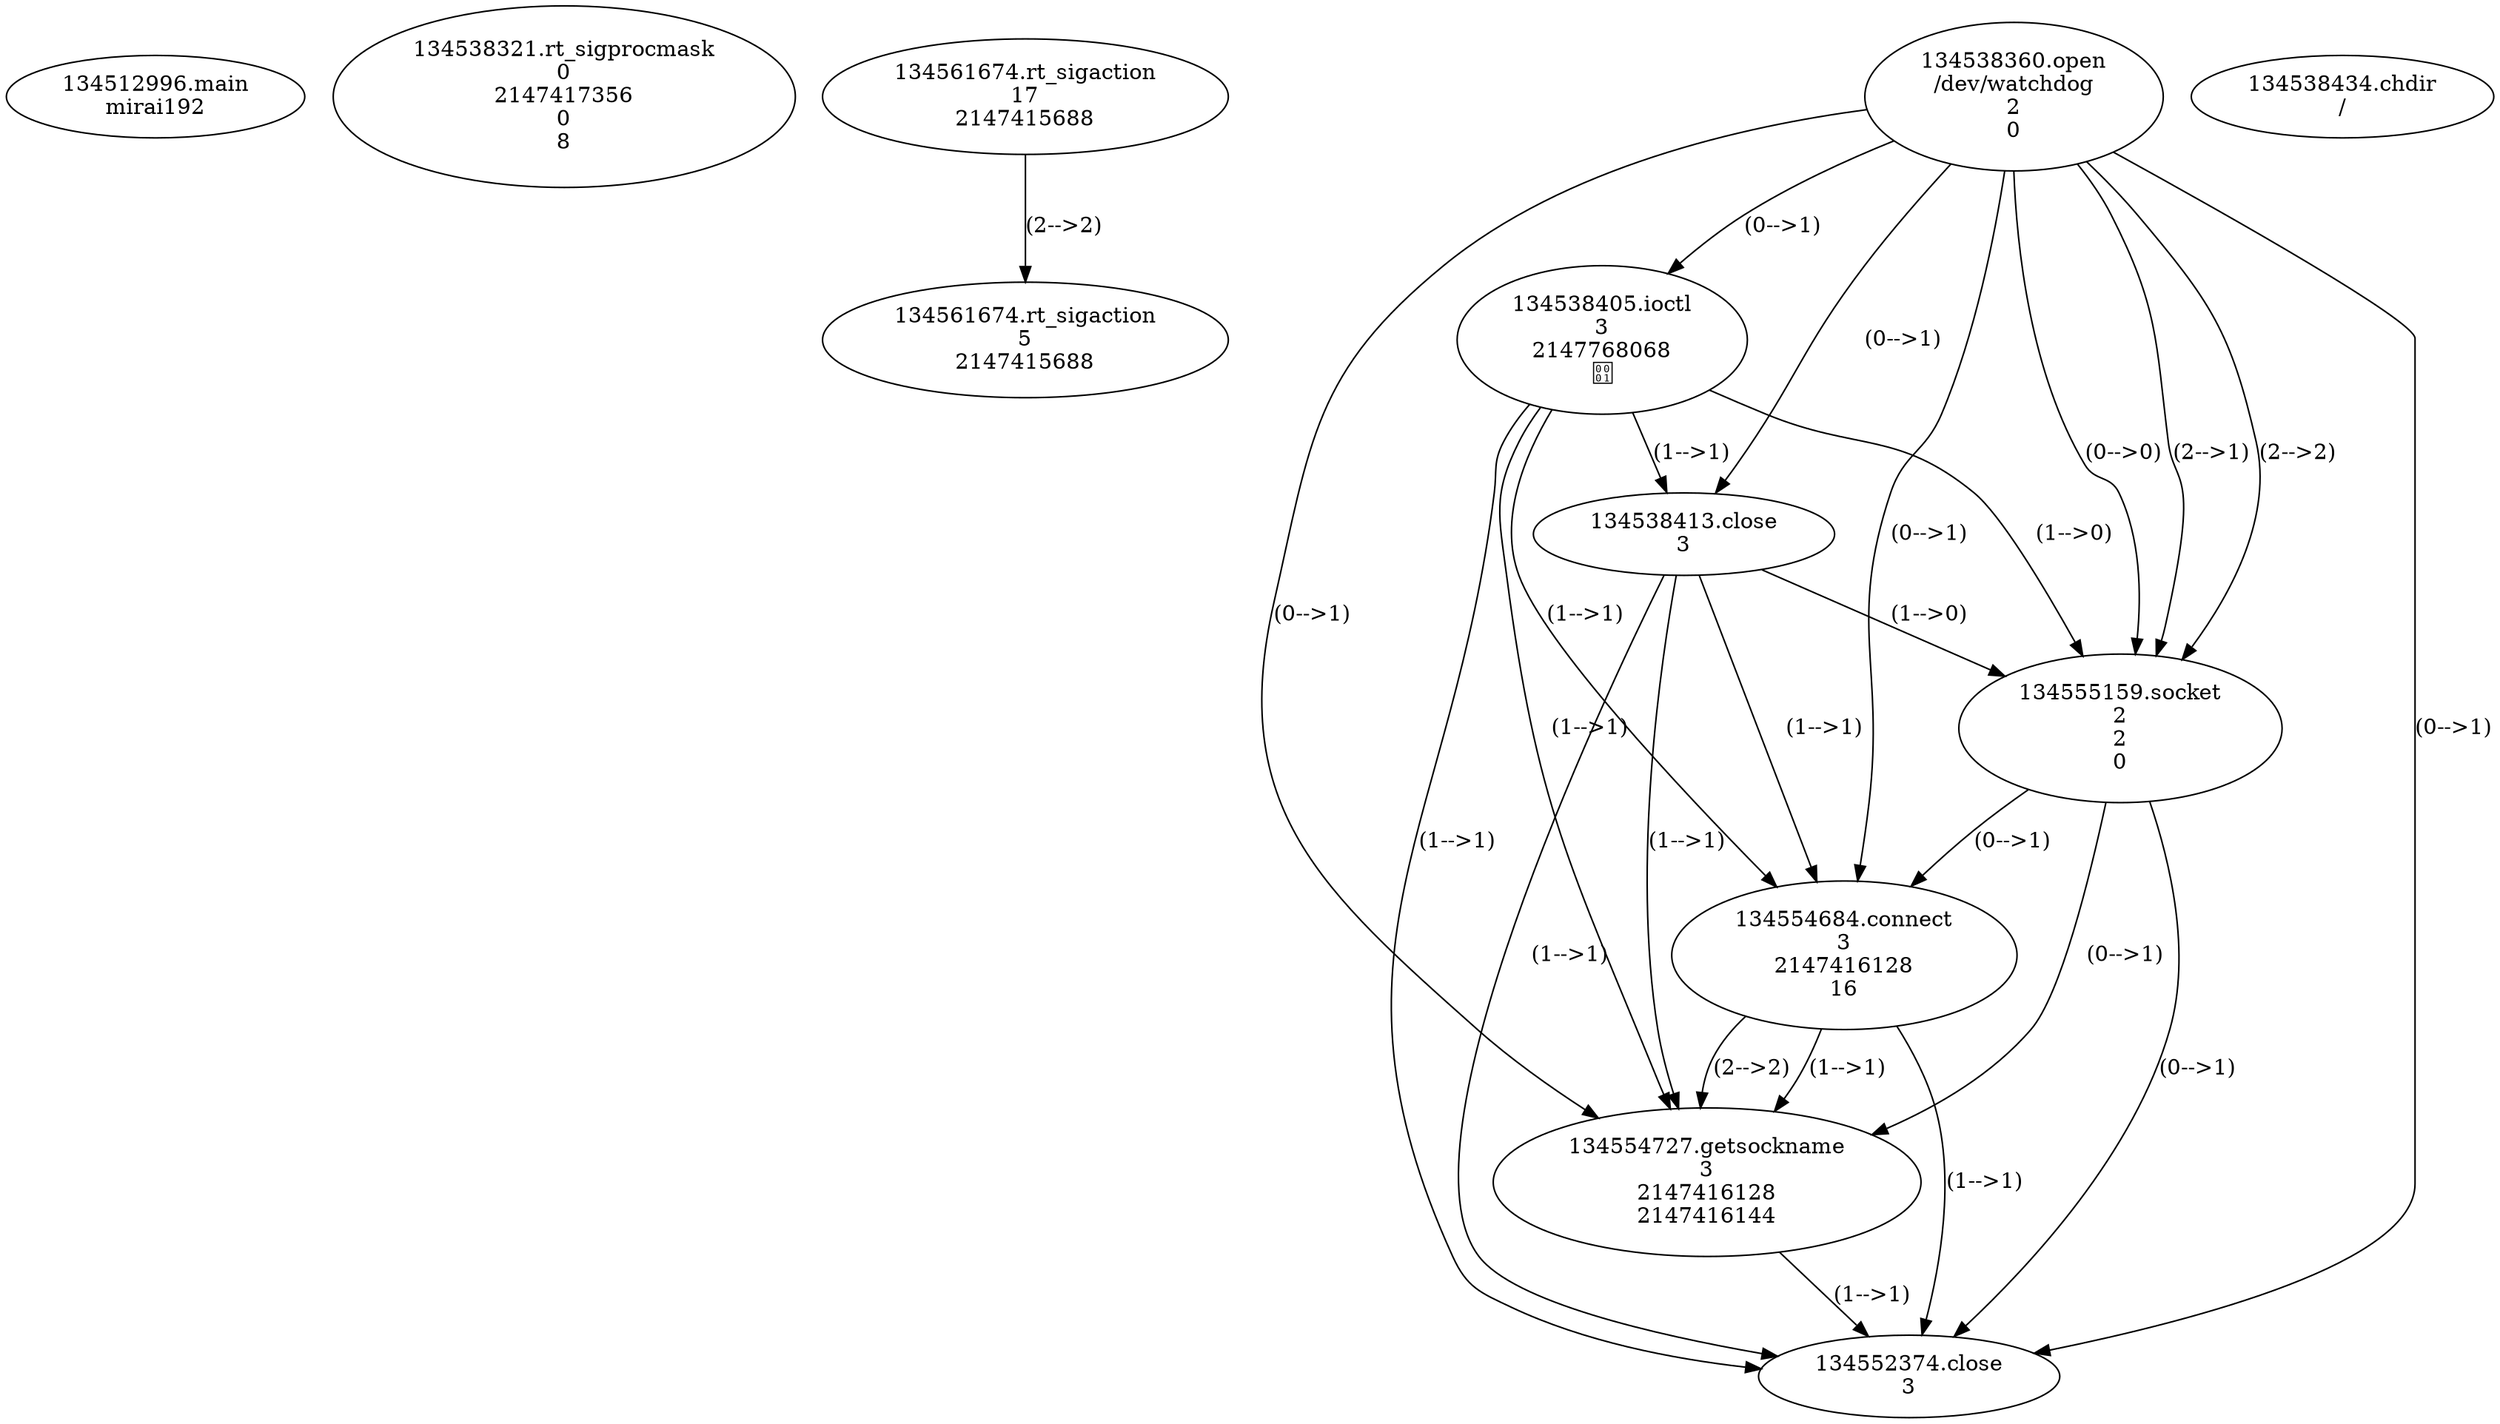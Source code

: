 // Global SCDG with merge call
digraph {
	0 [label="134512996.main
mirai192"]
	1 [label="134538321.rt_sigprocmask
0
2147417356
0
8"]
	2 [label="134561674.rt_sigaction
17
2147415688"]
	3 [label="134561674.rt_sigaction
5
2147415688"]
	2 -> 3 [label="(2-->2)"]
	4 [label="134538360.open
/dev/watchdog
2
0"]
	5 [label="134538405.ioctl
3
2147768068
"]
	4 -> 5 [label="(0-->1)"]
	6 [label="134538413.close
3"]
	4 -> 6 [label="(0-->1)"]
	5 -> 6 [label="(1-->1)"]
	7 [label="134538434.chdir
/"]
	8 [label="134555159.socket
2
2
0"]
	4 -> 8 [label="(2-->1)"]
	4 -> 8 [label="(2-->2)"]
	4 -> 8 [label="(0-->0)"]
	5 -> 8 [label="(1-->0)"]
	6 -> 8 [label="(1-->0)"]
	9 [label="134554684.connect
3
2147416128
16"]
	4 -> 9 [label="(0-->1)"]
	5 -> 9 [label="(1-->1)"]
	6 -> 9 [label="(1-->1)"]
	8 -> 9 [label="(0-->1)"]
	10 [label="134554727.getsockname
3
2147416128
2147416144"]
	4 -> 10 [label="(0-->1)"]
	5 -> 10 [label="(1-->1)"]
	6 -> 10 [label="(1-->1)"]
	8 -> 10 [label="(0-->1)"]
	9 -> 10 [label="(1-->1)"]
	9 -> 10 [label="(2-->2)"]
	11 [label="134552374.close
3"]
	4 -> 11 [label="(0-->1)"]
	5 -> 11 [label="(1-->1)"]
	6 -> 11 [label="(1-->1)"]
	8 -> 11 [label="(0-->1)"]
	9 -> 11 [label="(1-->1)"]
	10 -> 11 [label="(1-->1)"]
}
